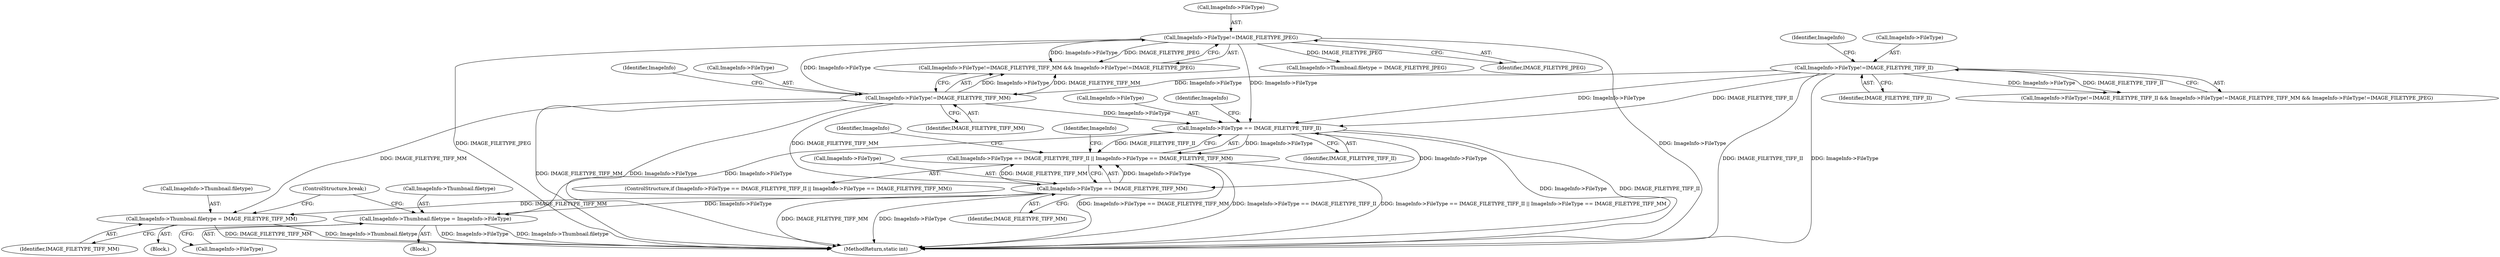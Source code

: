 digraph "0_php_082aecfc3a753ad03be82cf14f03ac065723ec92_0@pointer" {
"1000452" [label="(Call,ImageInfo->FileType == IMAGE_FILETYPE_TIFF_II)"];
"1000311" [label="(Call,ImageInfo->FileType!=IMAGE_FILETYPE_JPEG)"];
"1000306" [label="(Call,ImageInfo->FileType!=IMAGE_FILETYPE_TIFF_MM)"];
"1000300" [label="(Call,ImageInfo->FileType!=IMAGE_FILETYPE_TIFF_II)"];
"1000451" [label="(Call,ImageInfo->FileType == IMAGE_FILETYPE_TIFF_II || ImageInfo->FileType == IMAGE_FILETYPE_TIFF_MM)"];
"1000457" [label="(Call,ImageInfo->FileType == IMAGE_FILETYPE_TIFF_MM)"];
"1000463" [label="(Call,ImageInfo->Thumbnail.filetype = ImageInfo->FileType)"];
"1000474" [label="(Call,ImageInfo->Thumbnail.filetype = IMAGE_FILETYPE_TIFF_MM)"];
"1000299" [label="(Call,ImageInfo->FileType!=IMAGE_FILETYPE_TIFF_II && ImageInfo->FileType!=IMAGE_FILETYPE_TIFF_MM && ImageInfo->FileType!=IMAGE_FILETYPE_JPEG)"];
"1000452" [label="(Call,ImageInfo->FileType == IMAGE_FILETYPE_TIFF_II)"];
"1000464" [label="(Call,ImageInfo->Thumbnail.filetype)"];
"1000477" [label="(Identifier,ImageInfo)"];
"1000461" [label="(Identifier,IMAGE_FILETYPE_TIFF_MM)"];
"1000469" [label="(Call,ImageInfo->FileType)"];
"1000313" [label="(Identifier,ImageInfo)"];
"1000463" [label="(Call,ImageInfo->Thumbnail.filetype = ImageInfo->FileType)"];
"1000480" [label="(Identifier,IMAGE_FILETYPE_TIFF_MM)"];
"1000492" [label="(Call,ImageInfo->Thumbnail.filetype = IMAGE_FILETYPE_JPEG)"];
"1000458" [label="(Call,ImageInfo->FileType)"];
"1000453" [label="(Call,ImageInfo->FileType)"];
"1000315" [label="(Identifier,IMAGE_FILETYPE_JPEG)"];
"1000311" [label="(Call,ImageInfo->FileType!=IMAGE_FILETYPE_JPEG)"];
"1000475" [label="(Call,ImageInfo->Thumbnail.filetype)"];
"1000457" [label="(Call,ImageInfo->FileType == IMAGE_FILETYPE_TIFF_MM)"];
"1000466" [label="(Identifier,ImageInfo)"];
"1000301" [label="(Call,ImageInfo->FileType)"];
"1000306" [label="(Call,ImageInfo->FileType!=IMAGE_FILETYPE_TIFF_MM)"];
"1000473" [label="(Block,)"];
"1000456" [label="(Identifier,IMAGE_FILETYPE_TIFF_II)"];
"1000312" [label="(Call,ImageInfo->FileType)"];
"1000450" [label="(ControlStructure,if (ImageInfo->FileType == IMAGE_FILETYPE_TIFF_II || ImageInfo->FileType == IMAGE_FILETYPE_TIFF_MM))"];
"1000300" [label="(Call,ImageInfo->FileType!=IMAGE_FILETYPE_TIFF_II)"];
"1000304" [label="(Identifier,IMAGE_FILETYPE_TIFF_II)"];
"1000308" [label="(Identifier,ImageInfo)"];
"1000305" [label="(Call,ImageInfo->FileType!=IMAGE_FILETYPE_TIFF_MM && ImageInfo->FileType!=IMAGE_FILETYPE_JPEG)"];
"1000307" [label="(Call,ImageInfo->FileType)"];
"1000474" [label="(Call,ImageInfo->Thumbnail.filetype = IMAGE_FILETYPE_TIFF_MM)"];
"1000451" [label="(Call,ImageInfo->FileType == IMAGE_FILETYPE_TIFF_II || ImageInfo->FileType == IMAGE_FILETYPE_TIFF_MM)"];
"1000462" [label="(Block,)"];
"1000481" [label="(ControlStructure,break;)"];
"1000459" [label="(Identifier,ImageInfo)"];
"1000797" [label="(MethodReturn,static int)"];
"1000310" [label="(Identifier,IMAGE_FILETYPE_TIFF_MM)"];
"1000452" -> "1000451"  [label="AST: "];
"1000452" -> "1000456"  [label="CFG: "];
"1000453" -> "1000452"  [label="AST: "];
"1000456" -> "1000452"  [label="AST: "];
"1000459" -> "1000452"  [label="CFG: "];
"1000451" -> "1000452"  [label="CFG: "];
"1000452" -> "1000797"  [label="DDG: ImageInfo->FileType"];
"1000452" -> "1000797"  [label="DDG: IMAGE_FILETYPE_TIFF_II"];
"1000452" -> "1000451"  [label="DDG: ImageInfo->FileType"];
"1000452" -> "1000451"  [label="DDG: IMAGE_FILETYPE_TIFF_II"];
"1000311" -> "1000452"  [label="DDG: ImageInfo->FileType"];
"1000306" -> "1000452"  [label="DDG: ImageInfo->FileType"];
"1000300" -> "1000452"  [label="DDG: ImageInfo->FileType"];
"1000300" -> "1000452"  [label="DDG: IMAGE_FILETYPE_TIFF_II"];
"1000452" -> "1000457"  [label="DDG: ImageInfo->FileType"];
"1000452" -> "1000463"  [label="DDG: ImageInfo->FileType"];
"1000311" -> "1000305"  [label="AST: "];
"1000311" -> "1000315"  [label="CFG: "];
"1000312" -> "1000311"  [label="AST: "];
"1000315" -> "1000311"  [label="AST: "];
"1000305" -> "1000311"  [label="CFG: "];
"1000311" -> "1000797"  [label="DDG: ImageInfo->FileType"];
"1000311" -> "1000797"  [label="DDG: IMAGE_FILETYPE_JPEG"];
"1000311" -> "1000305"  [label="DDG: ImageInfo->FileType"];
"1000311" -> "1000305"  [label="DDG: IMAGE_FILETYPE_JPEG"];
"1000306" -> "1000311"  [label="DDG: ImageInfo->FileType"];
"1000311" -> "1000492"  [label="DDG: IMAGE_FILETYPE_JPEG"];
"1000306" -> "1000305"  [label="AST: "];
"1000306" -> "1000310"  [label="CFG: "];
"1000307" -> "1000306"  [label="AST: "];
"1000310" -> "1000306"  [label="AST: "];
"1000313" -> "1000306"  [label="CFG: "];
"1000305" -> "1000306"  [label="CFG: "];
"1000306" -> "1000797"  [label="DDG: IMAGE_FILETYPE_TIFF_MM"];
"1000306" -> "1000797"  [label="DDG: ImageInfo->FileType"];
"1000306" -> "1000305"  [label="DDG: ImageInfo->FileType"];
"1000306" -> "1000305"  [label="DDG: IMAGE_FILETYPE_TIFF_MM"];
"1000300" -> "1000306"  [label="DDG: ImageInfo->FileType"];
"1000306" -> "1000457"  [label="DDG: IMAGE_FILETYPE_TIFF_MM"];
"1000306" -> "1000474"  [label="DDG: IMAGE_FILETYPE_TIFF_MM"];
"1000300" -> "1000299"  [label="AST: "];
"1000300" -> "1000304"  [label="CFG: "];
"1000301" -> "1000300"  [label="AST: "];
"1000304" -> "1000300"  [label="AST: "];
"1000308" -> "1000300"  [label="CFG: "];
"1000299" -> "1000300"  [label="CFG: "];
"1000300" -> "1000797"  [label="DDG: IMAGE_FILETYPE_TIFF_II"];
"1000300" -> "1000797"  [label="DDG: ImageInfo->FileType"];
"1000300" -> "1000299"  [label="DDG: ImageInfo->FileType"];
"1000300" -> "1000299"  [label="DDG: IMAGE_FILETYPE_TIFF_II"];
"1000451" -> "1000450"  [label="AST: "];
"1000451" -> "1000457"  [label="CFG: "];
"1000457" -> "1000451"  [label="AST: "];
"1000466" -> "1000451"  [label="CFG: "];
"1000477" -> "1000451"  [label="CFG: "];
"1000451" -> "1000797"  [label="DDG: ImageInfo->FileType == IMAGE_FILETYPE_TIFF_MM"];
"1000451" -> "1000797"  [label="DDG: ImageInfo->FileType == IMAGE_FILETYPE_TIFF_II"];
"1000451" -> "1000797"  [label="DDG: ImageInfo->FileType == IMAGE_FILETYPE_TIFF_II || ImageInfo->FileType == IMAGE_FILETYPE_TIFF_MM"];
"1000457" -> "1000451"  [label="DDG: ImageInfo->FileType"];
"1000457" -> "1000451"  [label="DDG: IMAGE_FILETYPE_TIFF_MM"];
"1000457" -> "1000461"  [label="CFG: "];
"1000458" -> "1000457"  [label="AST: "];
"1000461" -> "1000457"  [label="AST: "];
"1000457" -> "1000797"  [label="DDG: IMAGE_FILETYPE_TIFF_MM"];
"1000457" -> "1000797"  [label="DDG: ImageInfo->FileType"];
"1000457" -> "1000463"  [label="DDG: ImageInfo->FileType"];
"1000457" -> "1000474"  [label="DDG: IMAGE_FILETYPE_TIFF_MM"];
"1000463" -> "1000462"  [label="AST: "];
"1000463" -> "1000469"  [label="CFG: "];
"1000464" -> "1000463"  [label="AST: "];
"1000469" -> "1000463"  [label="AST: "];
"1000481" -> "1000463"  [label="CFG: "];
"1000463" -> "1000797"  [label="DDG: ImageInfo->FileType"];
"1000463" -> "1000797"  [label="DDG: ImageInfo->Thumbnail.filetype"];
"1000474" -> "1000473"  [label="AST: "];
"1000474" -> "1000480"  [label="CFG: "];
"1000475" -> "1000474"  [label="AST: "];
"1000480" -> "1000474"  [label="AST: "];
"1000481" -> "1000474"  [label="CFG: "];
"1000474" -> "1000797"  [label="DDG: IMAGE_FILETYPE_TIFF_MM"];
"1000474" -> "1000797"  [label="DDG: ImageInfo->Thumbnail.filetype"];
}
